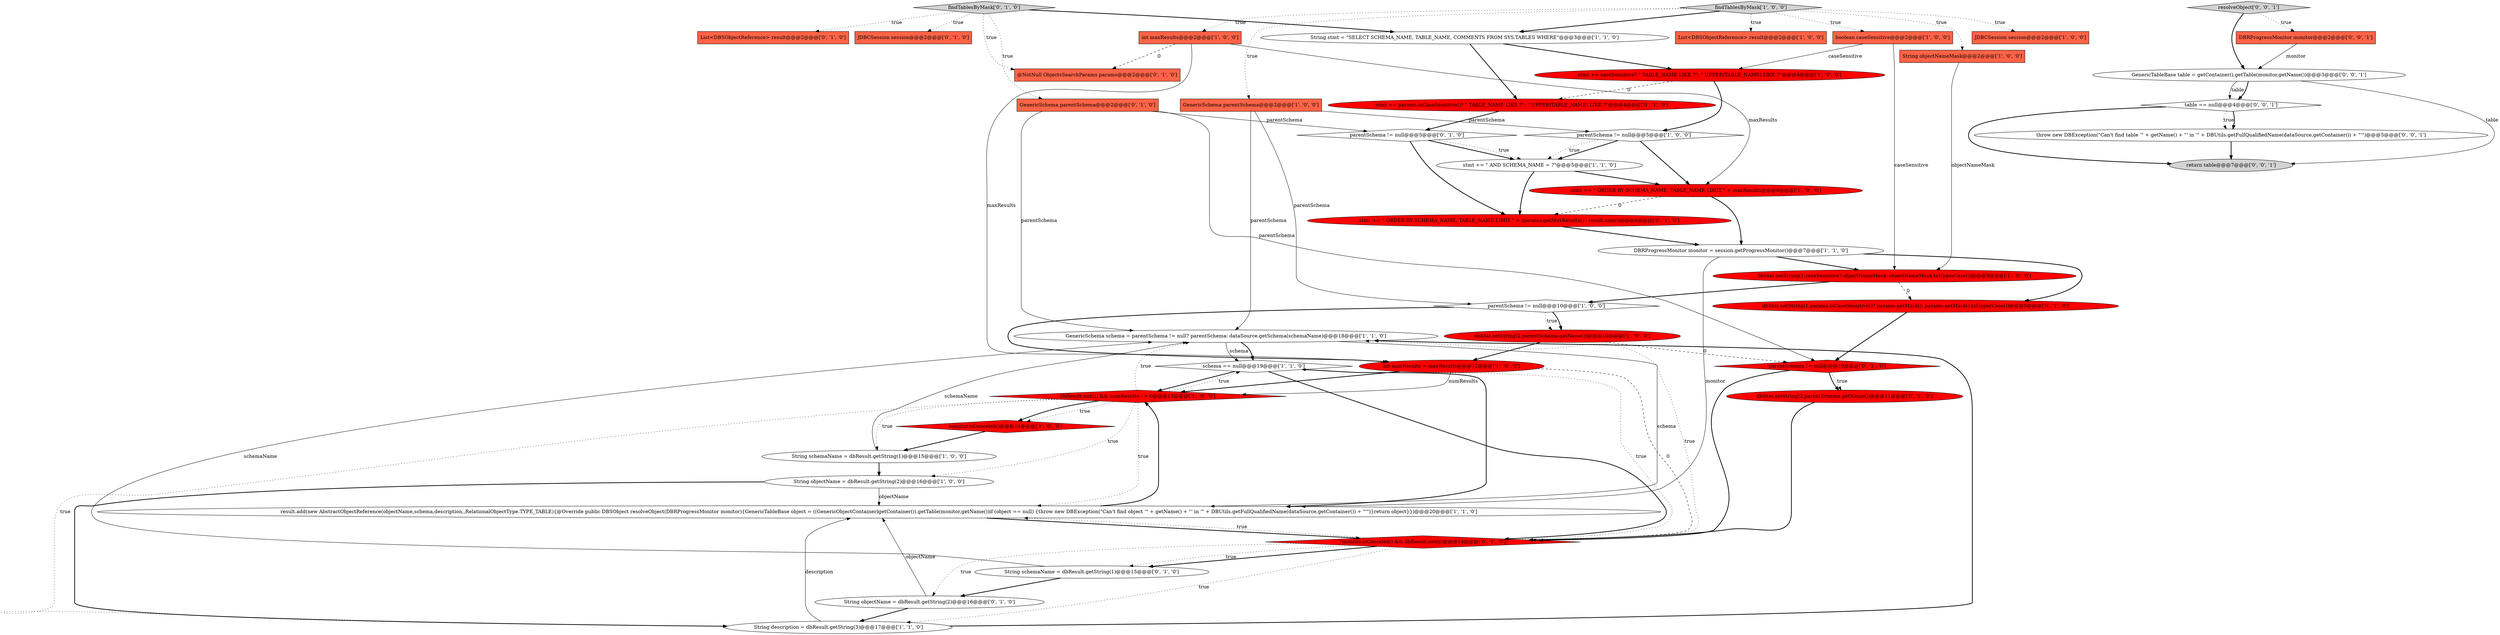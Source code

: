 digraph {
10 [style = filled, label = "GenericSchema schema = parentSchema != null? parentSchema: dataSource.getSchema(schemaName)@@@18@@@['1', '1', '0']", fillcolor = white, shape = ellipse image = "AAA0AAABBB1BBB"];
11 [style = filled, label = "GenericSchema parentSchema@@@2@@@['1', '0', '0']", fillcolor = tomato, shape = box image = "AAA0AAABBB1BBB"];
3 [style = filled, label = "String objectName = dbResult.getString(2)@@@16@@@['1', '0', '0']", fillcolor = white, shape = ellipse image = "AAA0AAABBB1BBB"];
8 [style = filled, label = "monitor.isCanceled()@@@14@@@['1', '0', '0']", fillcolor = red, shape = diamond image = "AAA1AAABBB1BBB"];
40 [style = filled, label = "resolveObject['0', '0', '1']", fillcolor = lightgray, shape = diamond image = "AAA0AAABBB3BBB"];
2 [style = filled, label = "findTablesByMask['1', '0', '0']", fillcolor = lightgray, shape = diamond image = "AAA0AAABBB1BBB"];
7 [style = filled, label = "stmt += caseSensitive? \" TABLE_NAME LIKE ?\": \" UPPER(TABLE_NAME) LIKE ?\"@@@4@@@['1', '0', '0']", fillcolor = red, shape = ellipse image = "AAA1AAABBB1BBB"];
26 [style = filled, label = "stmt += \" ORDER BY SCHEMA_NAME, TABLE_NAME LIMIT \" + (params.getMaxResults() - result.size())@@@6@@@['0', '1', '0']", fillcolor = red, shape = ellipse image = "AAA1AAABBB2BBB"];
29 [style = filled, label = "String schemaName = dbResult.getString(1)@@@15@@@['0', '1', '0']", fillcolor = white, shape = ellipse image = "AAA0AAABBB2BBB"];
28 [style = filled, label = "stmt += params.isCaseSensitive()? \" TABLE_NAME LIKE ?\": \" UPPER(TABLE_NAME) LIKE ?\"@@@4@@@['0', '1', '0']", fillcolor = red, shape = ellipse image = "AAA1AAABBB2BBB"];
27 [style = filled, label = "parentSchema != null@@@5@@@['0', '1', '0']", fillcolor = white, shape = diamond image = "AAA0AAABBB2BBB"];
5 [style = filled, label = "stmt += \" AND SCHEMA_NAME = ?\"@@@5@@@['1', '1', '0']", fillcolor = white, shape = ellipse image = "AAA0AAABBB1BBB"];
14 [style = filled, label = "dbResult.next() && numResults-- > 0@@@13@@@['1', '0', '0']", fillcolor = red, shape = diamond image = "AAA1AAABBB1BBB"];
9 [style = filled, label = "schema == null@@@19@@@['1', '1', '0']", fillcolor = white, shape = diamond image = "AAA0AAABBB1BBB"];
37 [style = filled, label = "@NotNull ObjectsSearchParams params@@@2@@@['0', '1', '0']", fillcolor = tomato, shape = box image = "AAA1AAABBB2BBB"];
30 [style = filled, label = "dbStat.setString(1,params.isCaseSensitive()? params.getMask(): params.getMask().toUpperCase())@@@9@@@['0', '1', '0']", fillcolor = red, shape = ellipse image = "AAA1AAABBB2BBB"];
21 [style = filled, label = "String stmt = \"SELECT SCHEMA_NAME, TABLE_NAME, COMMENTS FROM SYS.TABLES WHERE\"@@@3@@@['1', '1', '0']", fillcolor = white, shape = ellipse image = "AAA0AAABBB1BBB"];
31 [style = filled, label = "GenericSchema parentSchema@@@2@@@['0', '1', '0']", fillcolor = tomato, shape = box image = "AAA0AAABBB2BBB"];
15 [style = filled, label = "boolean caseSensitive@@@2@@@['1', '0', '0']", fillcolor = tomato, shape = box image = "AAA0AAABBB1BBB"];
25 [style = filled, label = "JDBCSession session@@@2@@@['0', '1', '0']", fillcolor = tomato, shape = box image = "AAA0AAABBB2BBB"];
36 [style = filled, label = "findTablesByMask['0', '1', '0']", fillcolor = lightgray, shape = diamond image = "AAA0AAABBB2BBB"];
39 [style = filled, label = "table == null@@@4@@@['0', '0', '1']", fillcolor = white, shape = diamond image = "AAA0AAABBB3BBB"];
6 [style = filled, label = "String description = dbResult.getString(3)@@@17@@@['1', '1', '0']", fillcolor = white, shape = ellipse image = "AAA0AAABBB1BBB"];
18 [style = filled, label = "dbStat.setString(2,parentSchema.getName())@@@10@@@['1', '0', '0']", fillcolor = red, shape = ellipse image = "AAA1AAABBB1BBB"];
0 [style = filled, label = "DBRProgressMonitor monitor = session.getProgressMonitor()@@@7@@@['1', '1', '0']", fillcolor = white, shape = ellipse image = "AAA0AAABBB1BBB"];
1 [style = filled, label = "parentSchema != null@@@5@@@['1', '0', '0']", fillcolor = white, shape = diamond image = "AAA0AAABBB1BBB"];
33 [style = filled, label = "!monitor.isCanceled() && dbResult.next()@@@14@@@['0', '1', '0']", fillcolor = red, shape = diamond image = "AAA1AAABBB2BBB"];
44 [style = filled, label = "return table@@@7@@@['0', '0', '1']", fillcolor = lightgray, shape = ellipse image = "AAA0AAABBB3BBB"];
13 [style = filled, label = "String schemaName = dbResult.getString(1)@@@15@@@['1', '0', '0']", fillcolor = white, shape = ellipse image = "AAA0AAABBB1BBB"];
35 [style = filled, label = "String objectName = dbResult.getString(2)@@@16@@@['0', '1', '0']", fillcolor = white, shape = ellipse image = "AAA0AAABBB2BBB"];
42 [style = filled, label = "throw new DBException(\"Can't find table '\" + getName() + \"' in '\" + DBUtils.getFullQualifiedName(dataSource,getContainer()) + \"'\")@@@5@@@['0', '0', '1']", fillcolor = white, shape = ellipse image = "AAA0AAABBB3BBB"];
22 [style = filled, label = "int maxResults@@@2@@@['1', '0', '0']", fillcolor = tomato, shape = box image = "AAA1AAABBB1BBB"];
19 [style = filled, label = "dbStat.setString(1,caseSensitive? objectNameMask: objectNameMask.toUpperCase())@@@9@@@['1', '0', '0']", fillcolor = red, shape = ellipse image = "AAA1AAABBB1BBB"];
34 [style = filled, label = "List<DBSObjectReference> result@@@2@@@['0', '1', '0']", fillcolor = tomato, shape = box image = "AAA0AAABBB2BBB"];
24 [style = filled, label = "stmt += \" ORDER BY SCHEMA_NAME, TABLE_NAME LIMIT \" + maxResults@@@6@@@['1', '0', '0']", fillcolor = red, shape = ellipse image = "AAA1AAABBB1BBB"];
32 [style = filled, label = "parentSchema != null@@@10@@@['0', '1', '0']", fillcolor = red, shape = diamond image = "AAA1AAABBB2BBB"];
4 [style = filled, label = "int numResults = maxResults@@@12@@@['1', '0', '0']", fillcolor = red, shape = ellipse image = "AAA1AAABBB1BBB"];
20 [style = filled, label = "JDBCSession session@@@2@@@['1', '0', '0']", fillcolor = tomato, shape = box image = "AAA0AAABBB1BBB"];
41 [style = filled, label = "GenericTableBase table = getContainer().getTable(monitor,getName())@@@3@@@['0', '0', '1']", fillcolor = white, shape = ellipse image = "AAA0AAABBB3BBB"];
16 [style = filled, label = "List<DBSObjectReference> result@@@2@@@['1', '0', '0']", fillcolor = tomato, shape = box image = "AAA0AAABBB1BBB"];
12 [style = filled, label = "String objectNameMask@@@2@@@['1', '0', '0']", fillcolor = tomato, shape = box image = "AAA0AAABBB1BBB"];
43 [style = filled, label = "DBRProgressMonitor monitor@@@2@@@['0', '0', '1']", fillcolor = tomato, shape = box image = "AAA0AAABBB3BBB"];
23 [style = filled, label = "result.add(new AbstractObjectReference(objectName,schema,description,,RelationalObjectType.TYPE_TABLE){@Override public DBSObject resolveObject(DBRProgressMonitor monitor){GenericTableBase object = ((GenericObjectContainer)getContainer()).getTable(monitor,getName())if (object == null) {throw new DBException(\"Can't find object '\" + getName() + \"' in '\" + DBUtils.getFullQualifiedName(dataSource,getContainer()) + \"'\")}return object}})@@@20@@@['1', '1', '0']", fillcolor = white, shape = ellipse image = "AAA0AAABBB1BBB"];
38 [style = filled, label = "dbStat.setString(2,parentSchema.getName())@@@11@@@['0', '1', '0']", fillcolor = red, shape = ellipse image = "AAA1AAABBB2BBB"];
17 [style = filled, label = "parentSchema != null@@@10@@@['1', '0', '0']", fillcolor = white, shape = diamond image = "AAA0AAABBB1BBB"];
1->5 [style = bold, label=""];
0->30 [style = bold, label=""];
2->22 [style = dotted, label="true"];
2->15 [style = dotted, label="true"];
10->23 [style = solid, label="schema"];
39->42 [style = dotted, label="true"];
31->27 [style = solid, label="parentSchema"];
40->43 [style = dotted, label="true"];
4->33 [style = dashed, label="0"];
4->14 [style = solid, label="numResults"];
41->44 [style = solid, label="table"];
21->28 [style = bold, label=""];
2->11 [style = dotted, label="true"];
24->26 [style = dashed, label="0"];
23->33 [style = bold, label=""];
42->44 [style = bold, label=""];
33->35 [style = dotted, label="true"];
19->30 [style = dashed, label="0"];
36->25 [style = dotted, label="true"];
11->17 [style = solid, label="parentSchema"];
9->14 [style = bold, label=""];
14->3 [style = dotted, label="true"];
15->7 [style = solid, label="caseSensitive"];
27->5 [style = bold, label=""];
43->41 [style = solid, label="monitor"];
15->19 [style = solid, label="caseSensitive"];
18->32 [style = dashed, label="0"];
2->20 [style = dotted, label="true"];
7->1 [style = bold, label=""];
29->10 [style = solid, label="schemaName"];
9->33 [style = bold, label=""];
0->19 [style = bold, label=""];
24->0 [style = bold, label=""];
22->4 [style = solid, label="maxResults"];
36->31 [style = dotted, label="true"];
33->29 [style = bold, label=""];
23->14 [style = bold, label=""];
26->0 [style = bold, label=""];
22->37 [style = dashed, label="0"];
18->4 [style = bold, label=""];
2->21 [style = bold, label=""];
2->12 [style = dotted, label="true"];
0->23 [style = solid, label="monitor"];
21->7 [style = bold, label=""];
35->23 [style = solid, label="objectName"];
14->8 [style = bold, label=""];
29->35 [style = bold, label=""];
38->33 [style = bold, label=""];
39->42 [style = bold, label=""];
33->10 [style = dotted, label="true"];
27->26 [style = bold, label=""];
31->32 [style = solid, label="parentSchema"];
4->14 [style = bold, label=""];
33->6 [style = dotted, label="true"];
17->18 [style = dotted, label="true"];
11->1 [style = solid, label="parentSchema"];
5->26 [style = bold, label=""];
3->6 [style = bold, label=""];
30->32 [style = bold, label=""];
14->23 [style = dotted, label="true"];
33->9 [style = dotted, label="true"];
19->17 [style = bold, label=""];
36->37 [style = dotted, label="true"];
32->33 [style = bold, label=""];
11->10 [style = solid, label="parentSchema"];
10->9 [style = solid, label="schema"];
7->28 [style = dashed, label="0"];
22->24 [style = solid, label="maxResults"];
5->24 [style = bold, label=""];
6->10 [style = bold, label=""];
41->39 [style = solid, label="table"];
14->8 [style = dotted, label="true"];
32->38 [style = dotted, label="true"];
33->29 [style = dotted, label="true"];
10->9 [style = bold, label=""];
3->23 [style = solid, label="objectName"];
17->4 [style = bold, label=""];
8->13 [style = bold, label=""];
2->16 [style = dotted, label="true"];
14->6 [style = dotted, label="true"];
13->10 [style = solid, label="schemaName"];
27->5 [style = dotted, label="true"];
39->44 [style = bold, label=""];
35->6 [style = bold, label=""];
6->23 [style = solid, label="description"];
12->19 [style = solid, label="objectNameMask"];
14->10 [style = dotted, label="true"];
14->13 [style = dotted, label="true"];
9->23 [style = bold, label=""];
32->38 [style = bold, label=""];
36->21 [style = bold, label=""];
33->23 [style = dotted, label="true"];
13->3 [style = bold, label=""];
31->10 [style = solid, label="parentSchema"];
1->24 [style = bold, label=""];
40->41 [style = bold, label=""];
14->9 [style = dotted, label="true"];
28->27 [style = bold, label=""];
41->39 [style = bold, label=""];
36->34 [style = dotted, label="true"];
1->5 [style = dotted, label="true"];
17->18 [style = bold, label=""];
}
